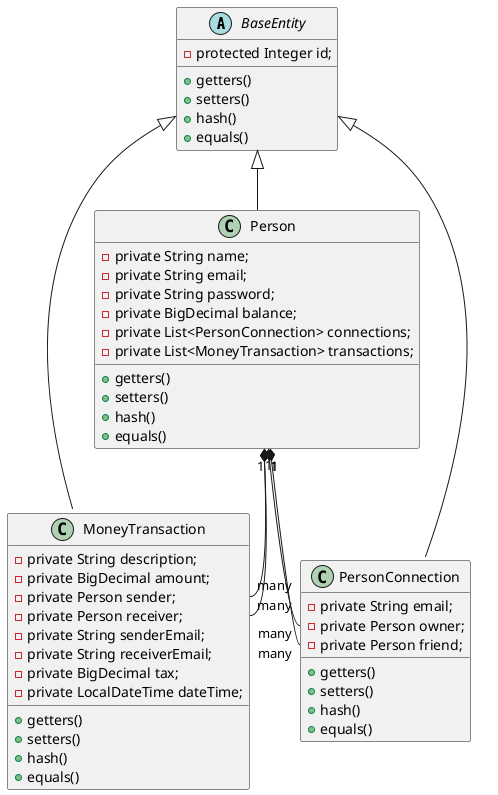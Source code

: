 @startuml name PayMyBuddy
abstract class BaseEntity {
    -protected Integer id;
    +getters()
    +setters()
    +hash()
    +equals()
}

class Person {
    -private String name;
    -private String email;
    -private String password;
    -private BigDecimal balance;
    -private List<PersonConnection> connections;
    -private List<MoneyTransaction> transactions;
    +getters()
    +setters()
    +hash()
    +equals()
}

class MoneyTransaction {
    -private String description;
    -private BigDecimal amount;
    -private Person sender;
    -private Person receiver;
    -private String senderEmail;
    -private String receiverEmail;
    -private BigDecimal tax;
    -private LocalDateTime dateTime;
    +getters()
    +setters()
    +hash()
    +equals()
}

class PersonConnection {
    -private String email;
    -private Person owner;
    -private Person friend;
    +getters()
    +setters()
    +hash()
    +equals()
}

BaseEntity <|-- Person
BaseEntity <|-- MoneyTransaction
BaseEntity <|-- PersonConnection

Person "1" *-- "many" MoneyTransaction::sender
Person "1" *-- "many" MoneyTransaction::receiver

Person "1" *-- "many" PersonConnection::owner
Person "1" *-- "many" PersonConnection::friend
@enduml